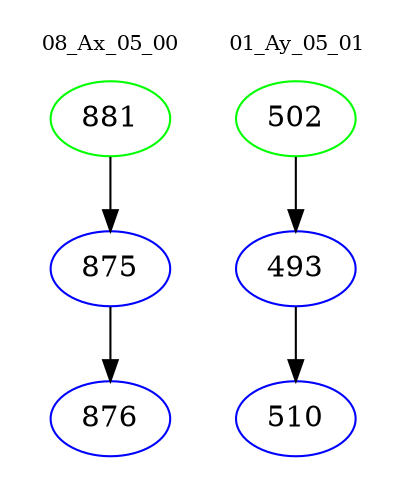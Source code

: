 digraph{
subgraph cluster_0 {
color = white
label = "08_Ax_05_00";
fontsize=10;
T0_881 [label="881", color="green"]
T0_881 -> T0_875 [color="black"]
T0_875 [label="875", color="blue"]
T0_875 -> T0_876 [color="black"]
T0_876 [label="876", color="blue"]
}
subgraph cluster_1 {
color = white
label = "01_Ay_05_01";
fontsize=10;
T1_502 [label="502", color="green"]
T1_502 -> T1_493 [color="black"]
T1_493 [label="493", color="blue"]
T1_493 -> T1_510 [color="black"]
T1_510 [label="510", color="blue"]
}
}
